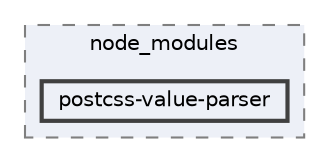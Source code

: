 digraph "pkiclassroomrescheduler/src/main/frontend/node_modules/postcss-value-parser"
{
 // LATEX_PDF_SIZE
  bgcolor="transparent";
  edge [fontname=Helvetica,fontsize=10,labelfontname=Helvetica,labelfontsize=10];
  node [fontname=Helvetica,fontsize=10,shape=box,height=0.2,width=0.4];
  compound=true
  subgraph clusterdir_72953eda66ccb3a2722c28e1c3e6c23b {
    graph [ bgcolor="#edf0f7", pencolor="grey50", label="node_modules", fontname=Helvetica,fontsize=10 style="filled,dashed", URL="dir_72953eda66ccb3a2722c28e1c3e6c23b.html",tooltip=""]
  dir_ecc1ff4bb1bc06b1338bf76ceb48a279 [label="postcss-value-parser", fillcolor="#edf0f7", color="grey25", style="filled,bold", URL="dir_ecc1ff4bb1bc06b1338bf76ceb48a279.html",tooltip=""];
  }
}
